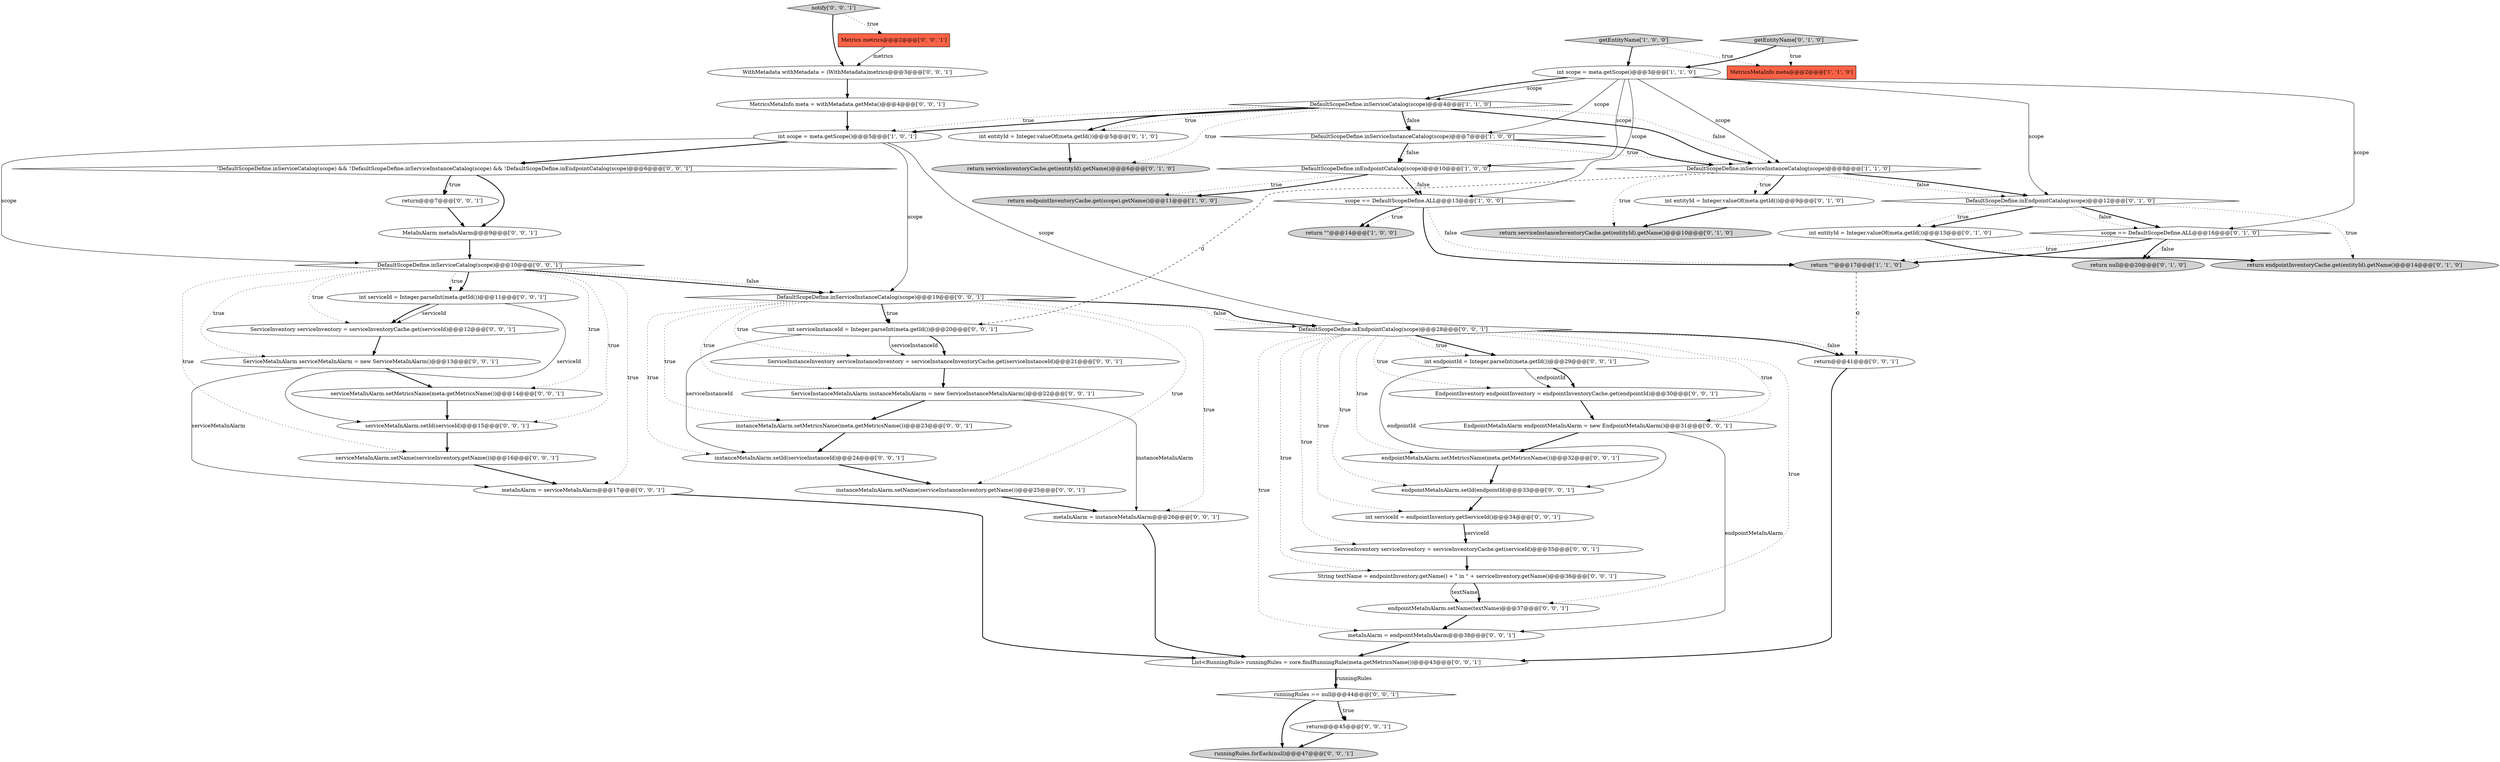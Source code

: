 digraph {
3 [style = filled, label = "DefaultScopeDefine.inServiceCatalog(scope)@@@4@@@['1', '1', '0']", fillcolor = white, shape = diamond image = "AAA0AAABBB1BBB"];
13 [style = filled, label = "return serviceInventoryCache.get(entityId).getName()@@@6@@@['0', '1', '0']", fillcolor = lightgray, shape = ellipse image = "AAA1AAABBB2BBB"];
17 [style = filled, label = "int entityId = Integer.valueOf(meta.getId())@@@9@@@['0', '1', '0']", fillcolor = white, shape = ellipse image = "AAA0AAABBB2BBB"];
23 [style = filled, label = "instanceMetaInAlarm.setMetricsName(meta.getMetricsName())@@@23@@@['0', '0', '1']", fillcolor = white, shape = ellipse image = "AAA0AAABBB3BBB"];
38 [style = filled, label = "EndpointMetaInAlarm endpointMetaInAlarm = new EndpointMetaInAlarm()@@@31@@@['0', '0', '1']", fillcolor = white, shape = ellipse image = "AAA0AAABBB3BBB"];
8 [style = filled, label = "getEntityName['1', '0', '0']", fillcolor = lightgray, shape = diamond image = "AAA0AAABBB1BBB"];
37 [style = filled, label = "metaInAlarm = endpointMetaInAlarm@@@38@@@['0', '0', '1']", fillcolor = white, shape = ellipse image = "AAA0AAABBB3BBB"];
56 [style = filled, label = "ServiceInventory serviceInventory = serviceInventoryCache.get(serviceId)@@@35@@@['0', '0', '1']", fillcolor = white, shape = ellipse image = "AAA0AAABBB3BBB"];
45 [style = filled, label = "ServiceInstanceMetaInAlarm instanceMetaInAlarm = new ServiceInstanceMetaInAlarm()@@@22@@@['0', '0', '1']", fillcolor = white, shape = ellipse image = "AAA0AAABBB3BBB"];
51 [style = filled, label = "metaInAlarm = instanceMetaInAlarm@@@26@@@['0', '0', '1']", fillcolor = white, shape = ellipse image = "AAA0AAABBB3BBB"];
46 [style = filled, label = "endpointMetaInAlarm.setName(textName)@@@37@@@['0', '0', '1']", fillcolor = white, shape = ellipse image = "AAA0AAABBB3BBB"];
49 [style = filled, label = "int endpointId = Integer.parseInt(meta.getId())@@@29@@@['0', '0', '1']", fillcolor = white, shape = ellipse image = "AAA0AAABBB3BBB"];
0 [style = filled, label = "int scope = meta.getScope()@@@5@@@['1', '0', '1']", fillcolor = white, shape = ellipse image = "AAA0AAABBB1BBB"];
39 [style = filled, label = "ServiceInventory serviceInventory = serviceInventoryCache.get(serviceId)@@@12@@@['0', '0', '1']", fillcolor = white, shape = ellipse image = "AAA0AAABBB3BBB"];
44 [style = filled, label = "!DefaultScopeDefine.inServiceCatalog(scope) && !DefaultScopeDefine.inServiceInstanceCatalog(scope) && !DefaultScopeDefine.inEndpointCatalog(scope)@@@6@@@['0', '0', '1']", fillcolor = white, shape = diamond image = "AAA0AAABBB3BBB"];
2 [style = filled, label = "return endpointInventoryCache.get(scope).getName()@@@11@@@['1', '0', '0']", fillcolor = lightgray, shape = ellipse image = "AAA0AAABBB1BBB"];
57 [style = filled, label = "runningRules == null@@@44@@@['0', '0', '1']", fillcolor = white, shape = diamond image = "AAA0AAABBB3BBB"];
52 [style = filled, label = "serviceMetaInAlarm.setId(serviceId)@@@15@@@['0', '0', '1']", fillcolor = white, shape = ellipse image = "AAA0AAABBB3BBB"];
12 [style = filled, label = "int entityId = Integer.valueOf(meta.getId())@@@5@@@['0', '1', '0']", fillcolor = white, shape = ellipse image = "AAA0AAABBB2BBB"];
53 [style = filled, label = "int serviceInstanceId = Integer.parseInt(meta.getId())@@@20@@@['0', '0', '1']", fillcolor = white, shape = ellipse image = "AAA0AAABBB3BBB"];
9 [style = filled, label = "int scope = meta.getScope()@@@3@@@['1', '1', '0']", fillcolor = white, shape = ellipse image = "AAA0AAABBB1BBB"];
16 [style = filled, label = "return endpointInventoryCache.get(entityId).getName()@@@14@@@['0', '1', '0']", fillcolor = lightgray, shape = ellipse image = "AAA1AAABBB2BBB"];
26 [style = filled, label = "DefaultScopeDefine.inEndpointCatalog(scope)@@@28@@@['0', '0', '1']", fillcolor = white, shape = diamond image = "AAA0AAABBB3BBB"];
11 [style = filled, label = "scope == DefaultScopeDefine.ALL@@@13@@@['1', '0', '0']", fillcolor = white, shape = diamond image = "AAA0AAABBB1BBB"];
42 [style = filled, label = "runningRules.forEach(null)@@@47@@@['0', '0', '1']", fillcolor = lightgray, shape = ellipse image = "AAA0AAABBB3BBB"];
14 [style = filled, label = "return null@@@20@@@['0', '1', '0']", fillcolor = lightgray, shape = ellipse image = "AAA0AAABBB2BBB"];
18 [style = filled, label = "int entityId = Integer.valueOf(meta.getId())@@@13@@@['0', '1', '0']", fillcolor = white, shape = ellipse image = "AAA0AAABBB2BBB"];
20 [style = filled, label = "scope == DefaultScopeDefine.ALL@@@16@@@['0', '1', '0']", fillcolor = white, shape = diamond image = "AAA0AAABBB2BBB"];
33 [style = filled, label = "instanceMetaInAlarm.setId(serviceInstanceId)@@@24@@@['0', '0', '1']", fillcolor = white, shape = ellipse image = "AAA0AAABBB3BBB"];
59 [style = filled, label = "MetaInAlarm metaInAlarm@@@9@@@['0', '0', '1']", fillcolor = white, shape = ellipse image = "AAA0AAABBB3BBB"];
35 [style = filled, label = "List<RunningRule> runningRules = core.findRunningRule(meta.getMetricsName())@@@43@@@['0', '0', '1']", fillcolor = white, shape = ellipse image = "AAA0AAABBB3BBB"];
10 [style = filled, label = "DefaultScopeDefine.inEndpointCatalog(scope)@@@10@@@['1', '0', '0']", fillcolor = white, shape = diamond image = "AAA0AAABBB1BBB"];
25 [style = filled, label = "WithMetadata withMetadata = (WithMetadata)metrics@@@3@@@['0', '0', '1']", fillcolor = white, shape = ellipse image = "AAA0AAABBB3BBB"];
55 [style = filled, label = "return@@@41@@@['0', '0', '1']", fillcolor = white, shape = ellipse image = "AAA0AAABBB3BBB"];
24 [style = filled, label = "return@@@7@@@['0', '0', '1']", fillcolor = white, shape = ellipse image = "AAA0AAABBB3BBB"];
29 [style = filled, label = "Metrics metrics@@@2@@@['0', '0', '1']", fillcolor = tomato, shape = box image = "AAA0AAABBB3BBB"];
7 [style = filled, label = "return \"\"@@@14@@@['1', '0', '0']", fillcolor = lightgray, shape = ellipse image = "AAA0AAABBB1BBB"];
1 [style = filled, label = "DefaultScopeDefine.inServiceInstanceCatalog(scope)@@@7@@@['1', '0', '0']", fillcolor = white, shape = diamond image = "AAA0AAABBB1BBB"];
40 [style = filled, label = "EndpointInventory endpointInventory = endpointInventoryCache.get(endpointId)@@@30@@@['0', '0', '1']", fillcolor = white, shape = ellipse image = "AAA0AAABBB3BBB"];
5 [style = filled, label = "DefaultScopeDefine.inServiceInstanceCatalog(scope)@@@8@@@['1', '1', '0']", fillcolor = white, shape = diamond image = "AAA0AAABBB1BBB"];
32 [style = filled, label = "notify['0', '0', '1']", fillcolor = lightgray, shape = diamond image = "AAA0AAABBB3BBB"];
19 [style = filled, label = "getEntityName['0', '1', '0']", fillcolor = lightgray, shape = diamond image = "AAA0AAABBB2BBB"];
6 [style = filled, label = "MetricsMetaInfo meta@@@2@@@['1', '1', '0']", fillcolor = tomato, shape = box image = "AAA0AAABBB1BBB"];
27 [style = filled, label = "return@@@45@@@['0', '0', '1']", fillcolor = white, shape = ellipse image = "AAA0AAABBB3BBB"];
36 [style = filled, label = "int serviceId = endpointInventory.getServiceId()@@@34@@@['0', '0', '1']", fillcolor = white, shape = ellipse image = "AAA0AAABBB3BBB"];
50 [style = filled, label = "serviceMetaInAlarm.setMetricsName(meta.getMetricsName())@@@14@@@['0', '0', '1']", fillcolor = white, shape = ellipse image = "AAA0AAABBB3BBB"];
48 [style = filled, label = "ServiceMetaInAlarm serviceMetaInAlarm = new ServiceMetaInAlarm()@@@13@@@['0', '0', '1']", fillcolor = white, shape = ellipse image = "AAA0AAABBB3BBB"];
60 [style = filled, label = "metaInAlarm = serviceMetaInAlarm@@@17@@@['0', '0', '1']", fillcolor = white, shape = ellipse image = "AAA0AAABBB3BBB"];
4 [style = filled, label = "return \"\"@@@17@@@['1', '1', '0']", fillcolor = lightgray, shape = ellipse image = "AAA0AAABBB1BBB"];
41 [style = filled, label = "DefaultScopeDefine.inServiceInstanceCatalog(scope)@@@19@@@['0', '0', '1']", fillcolor = white, shape = diamond image = "AAA0AAABBB3BBB"];
21 [style = filled, label = "DefaultScopeDefine.inEndpointCatalog(scope)@@@12@@@['0', '1', '0']", fillcolor = white, shape = diamond image = "AAA0AAABBB2BBB"];
31 [style = filled, label = "endpointMetaInAlarm.setId(endpointId)@@@33@@@['0', '0', '1']", fillcolor = white, shape = ellipse image = "AAA0AAABBB3BBB"];
34 [style = filled, label = "ServiceInstanceInventory serviceInstanceInventory = serviceInstanceInventoryCache.get(serviceInstanceId)@@@21@@@['0', '0', '1']", fillcolor = white, shape = ellipse image = "AAA0AAABBB3BBB"];
28 [style = filled, label = "DefaultScopeDefine.inServiceCatalog(scope)@@@10@@@['0', '0', '1']", fillcolor = white, shape = diamond image = "AAA0AAABBB3BBB"];
22 [style = filled, label = "int serviceId = Integer.parseInt(meta.getId())@@@11@@@['0', '0', '1']", fillcolor = white, shape = ellipse image = "AAA0AAABBB3BBB"];
43 [style = filled, label = "MetricsMetaInfo meta = withMetadata.getMeta()@@@4@@@['0', '0', '1']", fillcolor = white, shape = ellipse image = "AAA0AAABBB3BBB"];
30 [style = filled, label = "serviceMetaInAlarm.setName(serviceInventory.getName())@@@16@@@['0', '0', '1']", fillcolor = white, shape = ellipse image = "AAA0AAABBB3BBB"];
47 [style = filled, label = "endpointMetaInAlarm.setMetricsName(meta.getMetricsName())@@@32@@@['0', '0', '1']", fillcolor = white, shape = ellipse image = "AAA0AAABBB3BBB"];
54 [style = filled, label = "instanceMetaInAlarm.setName(serviceInstanceInventory.getName())@@@25@@@['0', '0', '1']", fillcolor = white, shape = ellipse image = "AAA0AAABBB3BBB"];
15 [style = filled, label = "return serviceInstanceInventoryCache.get(entityId).getName()@@@10@@@['0', '1', '0']", fillcolor = lightgray, shape = ellipse image = "AAA1AAABBB2BBB"];
58 [style = filled, label = "String textName = endpointInventory.getName() + \" in \" + serviceInventory.getName()@@@36@@@['0', '0', '1']", fillcolor = white, shape = ellipse image = "AAA0AAABBB3BBB"];
41->54 [style = dotted, label="true"];
41->51 [style = dotted, label="true"];
3->12 [style = dotted, label="true"];
11->4 [style = bold, label=""];
38->47 [style = bold, label=""];
56->58 [style = bold, label=""];
37->35 [style = bold, label=""];
55->35 [style = bold, label=""];
10->11 [style = bold, label=""];
5->21 [style = dotted, label="false"];
28->50 [style = dotted, label="true"];
49->40 [style = solid, label="endpointId"];
9->10 [style = solid, label="scope"];
3->1 [style = bold, label=""];
41->33 [style = dotted, label="true"];
5->17 [style = bold, label=""];
28->22 [style = bold, label=""];
28->41 [style = bold, label=""];
41->53 [style = bold, label=""];
46->37 [style = bold, label=""];
53->34 [style = bold, label=""];
21->18 [style = bold, label=""];
1->5 [style = dotted, label="true"];
57->42 [style = bold, label=""];
49->31 [style = solid, label="endpointId"];
32->29 [style = dotted, label="true"];
41->53 [style = dotted, label="true"];
41->45 [style = dotted, label="true"];
31->36 [style = bold, label=""];
54->51 [style = bold, label=""];
9->3 [style = solid, label="scope"];
41->23 [style = dotted, label="true"];
30->60 [style = bold, label=""];
3->13 [style = dotted, label="true"];
1->5 [style = bold, label=""];
1->10 [style = bold, label=""];
28->39 [style = dotted, label="true"];
21->18 [style = dotted, label="true"];
48->50 [style = bold, label=""];
0->26 [style = solid, label="scope"];
20->4 [style = bold, label=""];
23->33 [style = bold, label=""];
28->52 [style = dotted, label="true"];
12->13 [style = bold, label=""];
29->25 [style = solid, label="metrics"];
25->43 [style = bold, label=""];
26->55 [style = bold, label=""];
26->40 [style = dotted, label="true"];
21->20 [style = bold, label=""];
17->15 [style = bold, label=""];
28->41 [style = dotted, label="false"];
5->53 [style = dashed, label="0"];
47->31 [style = bold, label=""];
45->23 [style = bold, label=""];
9->11 [style = solid, label="scope"];
44->24 [style = bold, label=""];
28->48 [style = dotted, label="true"];
52->30 [style = bold, label=""];
10->11 [style = dotted, label="false"];
41->26 [style = dotted, label="false"];
44->24 [style = dotted, label="true"];
28->60 [style = dotted, label="true"];
22->52 [style = solid, label="serviceId"];
26->56 [style = dotted, label="true"];
9->20 [style = solid, label="scope"];
26->46 [style = dotted, label="true"];
4->55 [style = dashed, label="0"];
22->39 [style = solid, label="serviceId"];
20->14 [style = dotted, label="false"];
60->35 [style = bold, label=""];
26->58 [style = dotted, label="true"];
8->6 [style = dotted, label="true"];
39->48 [style = bold, label=""];
34->45 [style = bold, label=""];
45->51 [style = solid, label="instanceMetaInAlarm"];
5->15 [style = dotted, label="true"];
1->10 [style = dotted, label="false"];
27->42 [style = bold, label=""];
11->7 [style = dotted, label="true"];
53->33 [style = solid, label="serviceInstanceId"];
58->46 [style = solid, label="textName"];
36->56 [style = bold, label=""];
9->1 [style = solid, label="scope"];
57->27 [style = bold, label=""];
0->44 [style = bold, label=""];
44->59 [style = bold, label=""];
41->26 [style = bold, label=""];
51->35 [style = bold, label=""];
32->25 [style = bold, label=""];
5->21 [style = bold, label=""];
3->12 [style = bold, label=""];
18->16 [style = bold, label=""];
35->57 [style = bold, label=""];
26->37 [style = dotted, label="true"];
21->20 [style = dotted, label="false"];
3->1 [style = dotted, label="false"];
48->60 [style = solid, label="serviceMetaInAlarm"];
24->59 [style = bold, label=""];
9->21 [style = solid, label="scope"];
59->28 [style = bold, label=""];
21->16 [style = dotted, label="true"];
19->6 [style = dotted, label="true"];
43->0 [style = bold, label=""];
53->34 [style = solid, label="serviceInstanceId"];
26->36 [style = dotted, label="true"];
26->49 [style = bold, label=""];
22->39 [style = bold, label=""];
40->38 [style = bold, label=""];
10->2 [style = dotted, label="true"];
0->41 [style = solid, label="scope"];
5->17 [style = dotted, label="true"];
33->54 [style = bold, label=""];
41->34 [style = dotted, label="true"];
8->9 [style = bold, label=""];
10->2 [style = bold, label=""];
19->9 [style = bold, label=""];
26->38 [style = dotted, label="true"];
0->28 [style = solid, label="scope"];
9->5 [style = solid, label="scope"];
57->27 [style = dotted, label="true"];
9->3 [style = bold, label=""];
11->4 [style = dotted, label="false"];
35->57 [style = solid, label="runningRules"];
38->37 [style = solid, label="endpointMetaInAlarm"];
3->5 [style = bold, label=""];
3->5 [style = dotted, label="false"];
28->30 [style = dotted, label="true"];
58->46 [style = bold, label=""];
11->7 [style = bold, label=""];
3->0 [style = dotted, label="true"];
36->56 [style = solid, label="serviceId"];
26->55 [style = dotted, label="false"];
26->49 [style = dotted, label="true"];
20->4 [style = dotted, label="true"];
3->0 [style = bold, label=""];
26->47 [style = dotted, label="true"];
50->52 [style = bold, label=""];
20->14 [style = bold, label=""];
28->22 [style = dotted, label="true"];
26->31 [style = dotted, label="true"];
49->40 [style = bold, label=""];
}
